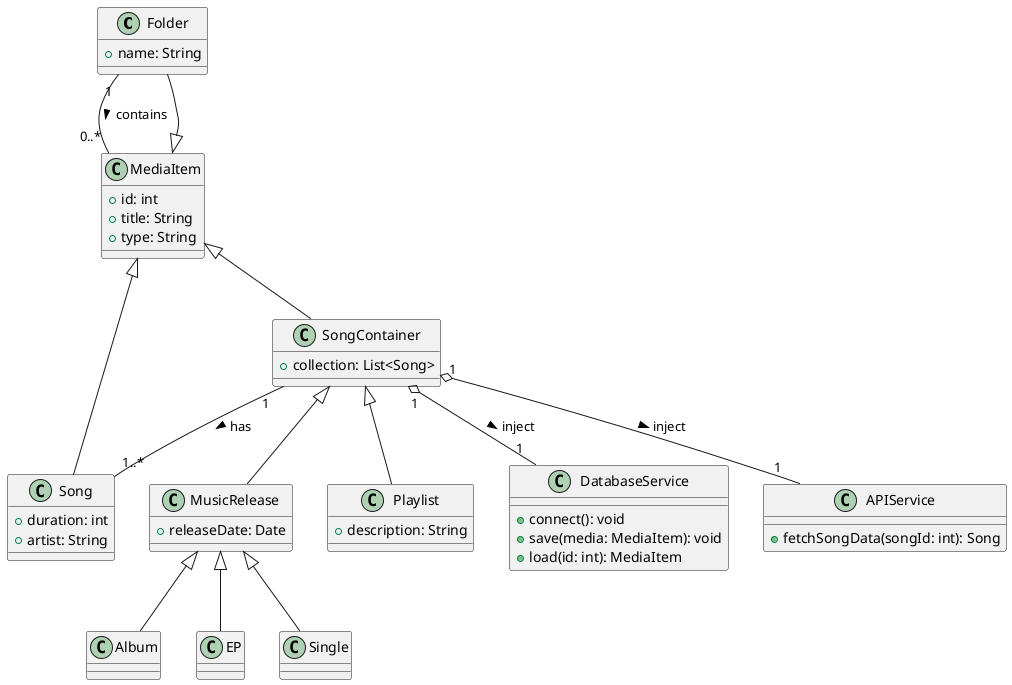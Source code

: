 @startuml

' DatabaseService and APIService:
'       These represent external services that are injected into the SongContainer
'       to interact with data sources or APIs, following the
'       Dependency Injection principle.
'
'       The SongContainer class has a dependency on DatabaseService and APIService.
'       These dependencies are injected rather than being hardcoded into the class,
'       making the system more flexible and easier to test.
'
'  Decoupling: The SongContainer doesn’t have to know about the internal workings
'               of DatabaseService or APIService. It just knows that it needs
'               these services to operate.
'
'  Testability: You can now easily mock or swap these services during testing,
'               making unit tests easier and more isolated.
'
'  Flexibility: The system can evolve or integrate with other services without
'               major changes to the SongContainer class itself.
'


class Folder {
    +name: String
}

class MediaItem {
    +id: int
    +title: String
    +type: String
}

class Song {
    +duration: int
    +artist: String
}

class SongContainer {
    +collection: List<Song>
}

class MusicRelease {
    +releaseDate: Date
}

class Album {
    ' Inherits releaseDate from MusicRelease
}

class EP {
    ' Inherits releaseDate from MusicRelease
}

class Single {
    ' Inherits releaseDate from MusicRelease
}

class Playlist {
    +description: String
}

class DatabaseService {
    +connect(): void
    +save(media: MediaItem): void
    +load(id: int): MediaItem
}

class APIService {
    +fetchSongData(songId: int): Song
}

' Dependency Injection relationship
SongContainer "1" o-- "1" DatabaseService : inject >
SongContainer "1" o-- "1" APIService : inject >

' Relationships between existing classes
MediaItem <|-- Song
MediaItem <|-- Folder
MediaItem <|-- SongContainer
SongContainer <|-- MusicRelease
SongContainer <|-- Playlist
MusicRelease <|-- Album
MusicRelease <|-- EP
MusicRelease <|-- Single

' Adjust the relationship lines for clarity
Folder "1" -- "0..*" MediaItem : contains >
SongContainer "1" -- "1..*" Song : has >
@enduml